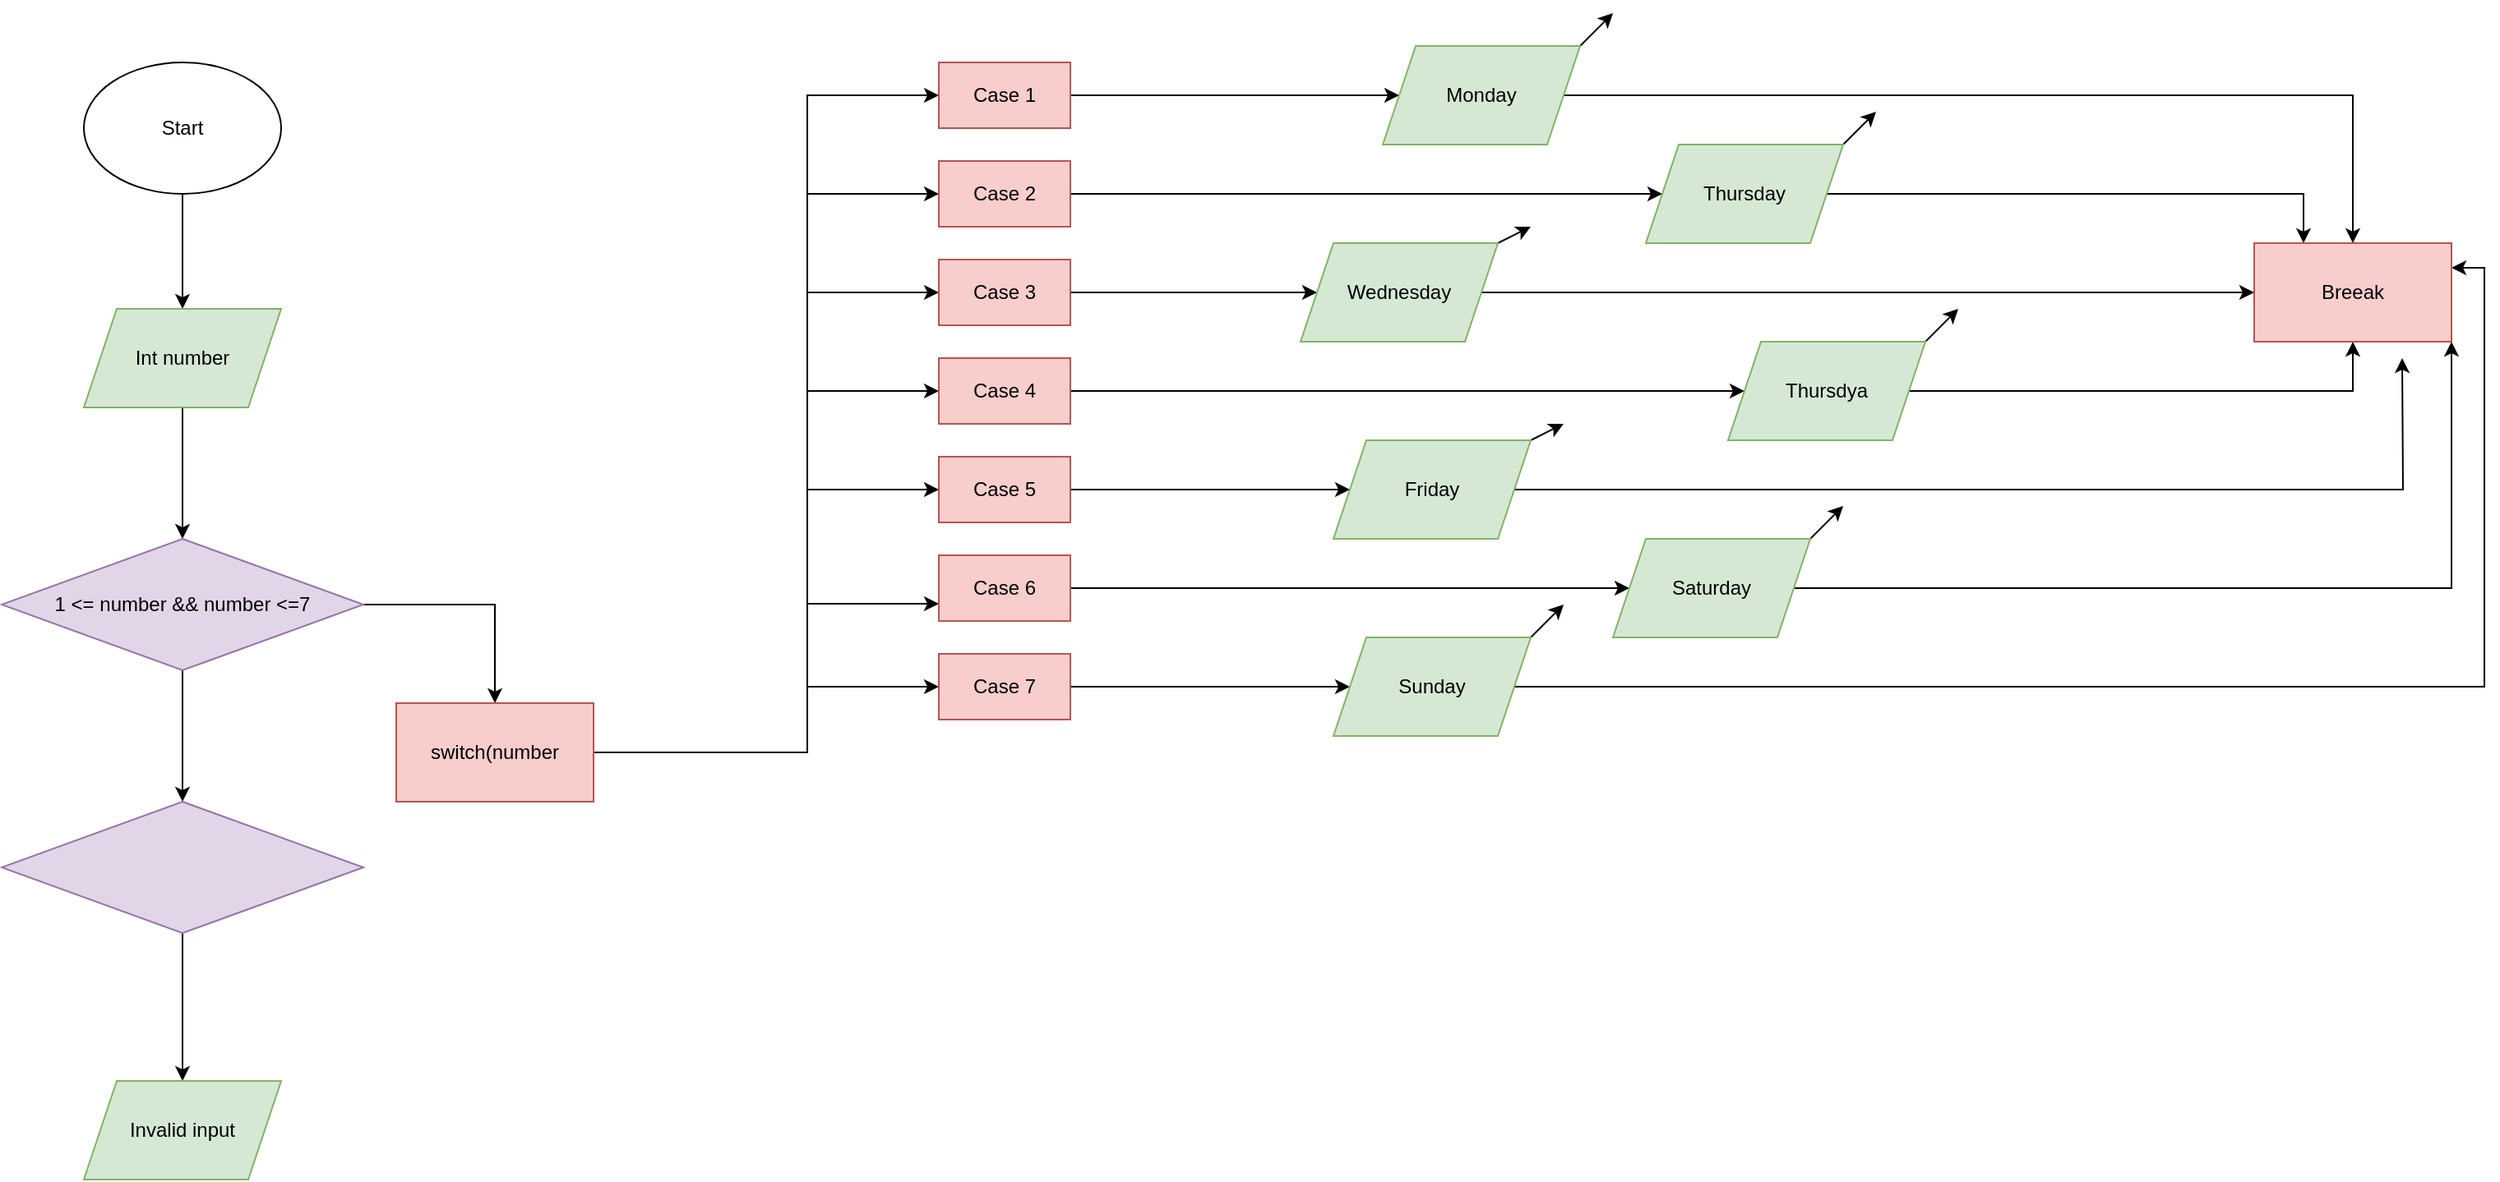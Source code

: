 <mxfile version="24.3.1" type="github">
  <diagram id="C5RBs43oDa-KdzZeNtuy" name="Page-1">
    <mxGraphModel dx="972" dy="505" grid="1" gridSize="10" guides="1" tooltips="1" connect="1" arrows="1" fold="1" page="1" pageScale="1" pageWidth="827" pageHeight="1169" math="0" shadow="0">
      <root>
        <mxCell id="WIyWlLk6GJQsqaUBKTNV-0" />
        <mxCell id="WIyWlLk6GJQsqaUBKTNV-1" parent="WIyWlLk6GJQsqaUBKTNV-0" />
        <mxCell id="QN7F65s4U3_cVk7geyvK-4" value="" style="edgeStyle=orthogonalEdgeStyle;rounded=0;orthogonalLoop=1;jettySize=auto;html=1;" parent="WIyWlLk6GJQsqaUBKTNV-1" source="QN7F65s4U3_cVk7geyvK-0" target="QN7F65s4U3_cVk7geyvK-3" edge="1">
          <mxGeometry relative="1" as="geometry" />
        </mxCell>
        <mxCell id="QN7F65s4U3_cVk7geyvK-0" value="Start" style="ellipse;whiteSpace=wrap;html=1;" parent="WIyWlLk6GJQsqaUBKTNV-1" vertex="1">
          <mxGeometry x="80" y="60" width="120" height="80" as="geometry" />
        </mxCell>
        <mxCell id="QN7F65s4U3_cVk7geyvK-6" value="" style="edgeStyle=orthogonalEdgeStyle;rounded=0;orthogonalLoop=1;jettySize=auto;html=1;" parent="WIyWlLk6GJQsqaUBKTNV-1" source="QN7F65s4U3_cVk7geyvK-3" target="QN7F65s4U3_cVk7geyvK-5" edge="1">
          <mxGeometry relative="1" as="geometry" />
        </mxCell>
        <mxCell id="QN7F65s4U3_cVk7geyvK-3" value="Int number" style="shape=parallelogram;perimeter=parallelogramPerimeter;whiteSpace=wrap;html=1;fixedSize=1;fillColor=#d5e8d4;strokeColor=#82b366;" parent="WIyWlLk6GJQsqaUBKTNV-1" vertex="1">
          <mxGeometry x="80" y="210" width="120" height="60" as="geometry" />
        </mxCell>
        <mxCell id="QN7F65s4U3_cVk7geyvK-8" value="" style="edgeStyle=orthogonalEdgeStyle;rounded=0;orthogonalLoop=1;jettySize=auto;html=1;" parent="WIyWlLk6GJQsqaUBKTNV-1" source="QN7F65s4U3_cVk7geyvK-5" target="QN7F65s4U3_cVk7geyvK-7" edge="1">
          <mxGeometry relative="1" as="geometry" />
        </mxCell>
        <mxCell id="VD_VaY40TmDgGrdJuSsM-19" value="" style="edgeStyle=orthogonalEdgeStyle;rounded=0;orthogonalLoop=1;jettySize=auto;html=1;" edge="1" parent="WIyWlLk6GJQsqaUBKTNV-1" source="QN7F65s4U3_cVk7geyvK-5" target="VD_VaY40TmDgGrdJuSsM-18">
          <mxGeometry relative="1" as="geometry" />
        </mxCell>
        <mxCell id="QN7F65s4U3_cVk7geyvK-5" value="1 &amp;lt;= number &amp;amp;&amp;amp; number &amp;lt;=7" style="rhombus;whiteSpace=wrap;html=1;fillColor=#e1d5e7;strokeColor=#9673a6;" parent="WIyWlLk6GJQsqaUBKTNV-1" vertex="1">
          <mxGeometry x="30" y="350" width="220" height="80" as="geometry" />
        </mxCell>
        <mxCell id="QN7F65s4U3_cVk7geyvK-12" style="edgeStyle=elbowEdgeStyle;rounded=0;orthogonalLoop=1;jettySize=auto;html=1;" parent="WIyWlLk6GJQsqaUBKTNV-1" source="QN7F65s4U3_cVk7geyvK-7" edge="1">
          <mxGeometry relative="1" as="geometry">
            <mxPoint x="600" y="80" as="targetPoint" />
            <Array as="points">
              <mxPoint x="520" y="230" />
              <mxPoint x="520" y="230" />
            </Array>
          </mxGeometry>
        </mxCell>
        <mxCell id="QN7F65s4U3_cVk7geyvK-7" value="switch(number" style="whiteSpace=wrap;html=1;fillColor=#f8cecc;strokeColor=#b85450;" parent="WIyWlLk6GJQsqaUBKTNV-1" vertex="1">
          <mxGeometry x="270" y="450" width="120" height="60" as="geometry" />
        </mxCell>
        <mxCell id="QN7F65s4U3_cVk7geyvK-16" value="" style="endArrow=classic;html=1;rounded=0;" parent="WIyWlLk6GJQsqaUBKTNV-1" edge="1">
          <mxGeometry width="50" height="50" relative="1" as="geometry">
            <mxPoint x="520" y="200" as="sourcePoint" />
            <mxPoint x="600" y="200" as="targetPoint" />
          </mxGeometry>
        </mxCell>
        <mxCell id="QN7F65s4U3_cVk7geyvK-18" value="" style="endArrow=classic;html=1;rounded=0;" parent="WIyWlLk6GJQsqaUBKTNV-1" edge="1">
          <mxGeometry width="50" height="50" relative="1" as="geometry">
            <mxPoint x="520" y="140" as="sourcePoint" />
            <mxPoint x="600" y="140" as="targetPoint" />
            <Array as="points">
              <mxPoint x="560" y="140" />
            </Array>
          </mxGeometry>
        </mxCell>
        <mxCell id="QN7F65s4U3_cVk7geyvK-19" value="" style="endArrow=classic;html=1;rounded=0;" parent="WIyWlLk6GJQsqaUBKTNV-1" edge="1">
          <mxGeometry width="50" height="50" relative="1" as="geometry">
            <mxPoint x="520" y="260" as="sourcePoint" />
            <mxPoint x="600" y="260" as="targetPoint" />
          </mxGeometry>
        </mxCell>
        <mxCell id="QN7F65s4U3_cVk7geyvK-20" value="" style="endArrow=classic;html=1;rounded=0;" parent="WIyWlLk6GJQsqaUBKTNV-1" edge="1">
          <mxGeometry width="50" height="50" relative="1" as="geometry">
            <mxPoint x="520" y="320" as="sourcePoint" />
            <mxPoint x="600" y="320" as="targetPoint" />
          </mxGeometry>
        </mxCell>
        <mxCell id="QN7F65s4U3_cVk7geyvK-21" value="" style="endArrow=classic;html=1;rounded=0;" parent="WIyWlLk6GJQsqaUBKTNV-1" edge="1">
          <mxGeometry width="50" height="50" relative="1" as="geometry">
            <mxPoint x="520" y="389.5" as="sourcePoint" />
            <mxPoint x="600" y="389.5" as="targetPoint" />
          </mxGeometry>
        </mxCell>
        <mxCell id="QN7F65s4U3_cVk7geyvK-22" value="" style="endArrow=classic;html=1;rounded=0;" parent="WIyWlLk6GJQsqaUBKTNV-1" edge="1">
          <mxGeometry width="50" height="50" relative="1" as="geometry">
            <mxPoint x="520" y="440" as="sourcePoint" />
            <mxPoint x="600" y="440" as="targetPoint" />
          </mxGeometry>
        </mxCell>
        <mxCell id="kw9ULltnJTTpe395-Ypx-10" value="" style="edgeStyle=orthogonalEdgeStyle;rounded=0;orthogonalLoop=1;jettySize=auto;html=1;" parent="WIyWlLk6GJQsqaUBKTNV-1" source="QN7F65s4U3_cVk7geyvK-23" target="kw9ULltnJTTpe395-Ypx-9" edge="1">
          <mxGeometry relative="1" as="geometry" />
        </mxCell>
        <mxCell id="QN7F65s4U3_cVk7geyvK-23" value="Case 1" style="rounded=0;whiteSpace=wrap;html=1;fillColor=#f8cecc;strokeColor=#b85450;" parent="WIyWlLk6GJQsqaUBKTNV-1" vertex="1">
          <mxGeometry x="600" y="60" width="80" height="40" as="geometry" />
        </mxCell>
        <mxCell id="kw9ULltnJTTpe395-Ypx-15" value="" style="edgeStyle=orthogonalEdgeStyle;rounded=0;orthogonalLoop=1;jettySize=auto;html=1;" parent="WIyWlLk6GJQsqaUBKTNV-1" source="kw9ULltnJTTpe395-Ypx-0" target="kw9ULltnJTTpe395-Ypx-14" edge="1">
          <mxGeometry relative="1" as="geometry" />
        </mxCell>
        <mxCell id="kw9ULltnJTTpe395-Ypx-0" value="Case 2" style="rounded=0;whiteSpace=wrap;html=1;fillColor=#f8cecc;strokeColor=#b85450;" parent="WIyWlLk6GJQsqaUBKTNV-1" vertex="1">
          <mxGeometry x="600" y="120" width="80" height="40" as="geometry" />
        </mxCell>
        <mxCell id="kw9ULltnJTTpe395-Ypx-17" value="" style="edgeStyle=orthogonalEdgeStyle;rounded=0;orthogonalLoop=1;jettySize=auto;html=1;" parent="WIyWlLk6GJQsqaUBKTNV-1" source="kw9ULltnJTTpe395-Ypx-3" target="kw9ULltnJTTpe395-Ypx-16" edge="1">
          <mxGeometry relative="1" as="geometry" />
        </mxCell>
        <mxCell id="kw9ULltnJTTpe395-Ypx-3" value="Case 3" style="rounded=0;whiteSpace=wrap;html=1;fillColor=#f8cecc;strokeColor=#b85450;" parent="WIyWlLk6GJQsqaUBKTNV-1" vertex="1">
          <mxGeometry x="600" y="180" width="80" height="40" as="geometry" />
        </mxCell>
        <mxCell id="kw9ULltnJTTpe395-Ypx-19" value="" style="edgeStyle=orthogonalEdgeStyle;rounded=0;orthogonalLoop=1;jettySize=auto;html=1;" parent="WIyWlLk6GJQsqaUBKTNV-1" source="kw9ULltnJTTpe395-Ypx-5" target="kw9ULltnJTTpe395-Ypx-18" edge="1">
          <mxGeometry relative="1" as="geometry" />
        </mxCell>
        <mxCell id="kw9ULltnJTTpe395-Ypx-5" value="Case 4" style="rounded=0;whiteSpace=wrap;html=1;fillColor=#f8cecc;strokeColor=#b85450;" parent="WIyWlLk6GJQsqaUBKTNV-1" vertex="1">
          <mxGeometry x="600" y="240" width="80" height="40" as="geometry" />
        </mxCell>
        <mxCell id="kw9ULltnJTTpe395-Ypx-21" value="" style="edgeStyle=orthogonalEdgeStyle;rounded=0;orthogonalLoop=1;jettySize=auto;html=1;" parent="WIyWlLk6GJQsqaUBKTNV-1" source="kw9ULltnJTTpe395-Ypx-6" target="kw9ULltnJTTpe395-Ypx-20" edge="1">
          <mxGeometry relative="1" as="geometry" />
        </mxCell>
        <mxCell id="kw9ULltnJTTpe395-Ypx-6" value="Case 5" style="rounded=0;whiteSpace=wrap;html=1;fillColor=#f8cecc;strokeColor=#b85450;" parent="WIyWlLk6GJQsqaUBKTNV-1" vertex="1">
          <mxGeometry x="600" y="300" width="80" height="40" as="geometry" />
        </mxCell>
        <mxCell id="kw9ULltnJTTpe395-Ypx-25" value="" style="edgeStyle=orthogonalEdgeStyle;rounded=0;orthogonalLoop=1;jettySize=auto;html=1;" parent="WIyWlLk6GJQsqaUBKTNV-1" source="kw9ULltnJTTpe395-Ypx-7" target="kw9ULltnJTTpe395-Ypx-24" edge="1">
          <mxGeometry relative="1" as="geometry" />
        </mxCell>
        <mxCell id="kw9ULltnJTTpe395-Ypx-7" value="Case 7" style="rounded=0;whiteSpace=wrap;html=1;fillColor=#f8cecc;strokeColor=#b85450;" parent="WIyWlLk6GJQsqaUBKTNV-1" vertex="1">
          <mxGeometry x="600" y="420" width="80" height="40" as="geometry" />
        </mxCell>
        <mxCell id="kw9ULltnJTTpe395-Ypx-23" value="" style="edgeStyle=orthogonalEdgeStyle;rounded=0;orthogonalLoop=1;jettySize=auto;html=1;" parent="WIyWlLk6GJQsqaUBKTNV-1" source="kw9ULltnJTTpe395-Ypx-8" target="kw9ULltnJTTpe395-Ypx-22" edge="1">
          <mxGeometry relative="1" as="geometry" />
        </mxCell>
        <mxCell id="kw9ULltnJTTpe395-Ypx-8" value="Case 6" style="rounded=0;whiteSpace=wrap;html=1;fillColor=#f8cecc;strokeColor=#b85450;" parent="WIyWlLk6GJQsqaUBKTNV-1" vertex="1">
          <mxGeometry x="600" y="360" width="80" height="40" as="geometry" />
        </mxCell>
        <mxCell id="VD_VaY40TmDgGrdJuSsM-6" style="rounded=0;orthogonalLoop=1;jettySize=auto;html=1;exitX=1;exitY=0;exitDx=0;exitDy=0;" edge="1" parent="WIyWlLk6GJQsqaUBKTNV-1" source="kw9ULltnJTTpe395-Ypx-9">
          <mxGeometry relative="1" as="geometry">
            <mxPoint x="1010" y="30" as="targetPoint" />
          </mxGeometry>
        </mxCell>
        <mxCell id="VD_VaY40TmDgGrdJuSsM-10" style="edgeStyle=orthogonalEdgeStyle;rounded=0;orthogonalLoop=1;jettySize=auto;html=1;entryX=0.5;entryY=0;entryDx=0;entryDy=0;" edge="1" parent="WIyWlLk6GJQsqaUBKTNV-1" source="kw9ULltnJTTpe395-Ypx-9" target="VD_VaY40TmDgGrdJuSsM-9">
          <mxGeometry relative="1" as="geometry" />
        </mxCell>
        <mxCell id="kw9ULltnJTTpe395-Ypx-9" value="Monday" style="shape=parallelogram;perimeter=parallelogramPerimeter;whiteSpace=wrap;html=1;fixedSize=1;fillColor=#d5e8d4;strokeColor=#82b366;rounded=0;" parent="WIyWlLk6GJQsqaUBKTNV-1" vertex="1">
          <mxGeometry x="870" y="50" width="120" height="60" as="geometry" />
        </mxCell>
        <mxCell id="VD_VaY40TmDgGrdJuSsM-5" style="rounded=0;orthogonalLoop=1;jettySize=auto;html=1;exitX=1;exitY=0;exitDx=0;exitDy=0;" edge="1" parent="WIyWlLk6GJQsqaUBKTNV-1" source="kw9ULltnJTTpe395-Ypx-14">
          <mxGeometry relative="1" as="geometry">
            <mxPoint x="1170" y="90" as="targetPoint" />
          </mxGeometry>
        </mxCell>
        <mxCell id="VD_VaY40TmDgGrdJuSsM-11" style="edgeStyle=orthogonalEdgeStyle;rounded=0;orthogonalLoop=1;jettySize=auto;html=1;entryX=0.25;entryY=0;entryDx=0;entryDy=0;" edge="1" parent="WIyWlLk6GJQsqaUBKTNV-1" source="kw9ULltnJTTpe395-Ypx-14" target="VD_VaY40TmDgGrdJuSsM-9">
          <mxGeometry relative="1" as="geometry" />
        </mxCell>
        <mxCell id="kw9ULltnJTTpe395-Ypx-14" value="Thursday" style="shape=parallelogram;perimeter=parallelogramPerimeter;whiteSpace=wrap;html=1;fixedSize=1;fillColor=#d5e8d4;strokeColor=#82b366;rounded=0;" parent="WIyWlLk6GJQsqaUBKTNV-1" vertex="1">
          <mxGeometry x="1030" y="110" width="120" height="60" as="geometry" />
        </mxCell>
        <mxCell id="VD_VaY40TmDgGrdJuSsM-4" style="rounded=0;orthogonalLoop=1;jettySize=auto;html=1;exitX=1;exitY=0;exitDx=0;exitDy=0;" edge="1" parent="WIyWlLk6GJQsqaUBKTNV-1" source="kw9ULltnJTTpe395-Ypx-16">
          <mxGeometry relative="1" as="geometry">
            <mxPoint x="960" y="160" as="targetPoint" />
            <Array as="points">
              <mxPoint x="960" y="160" />
            </Array>
          </mxGeometry>
        </mxCell>
        <mxCell id="VD_VaY40TmDgGrdJuSsM-12" style="edgeStyle=orthogonalEdgeStyle;rounded=0;orthogonalLoop=1;jettySize=auto;html=1;entryX=0;entryY=0.5;entryDx=0;entryDy=0;" edge="1" parent="WIyWlLk6GJQsqaUBKTNV-1" source="kw9ULltnJTTpe395-Ypx-16" target="VD_VaY40TmDgGrdJuSsM-9">
          <mxGeometry relative="1" as="geometry" />
        </mxCell>
        <mxCell id="kw9ULltnJTTpe395-Ypx-16" value="Wednesday" style="shape=parallelogram;perimeter=parallelogramPerimeter;whiteSpace=wrap;html=1;fixedSize=1;fillColor=#d5e8d4;strokeColor=#82b366;rounded=0;" parent="WIyWlLk6GJQsqaUBKTNV-1" vertex="1">
          <mxGeometry x="820" y="170" width="120" height="60" as="geometry" />
        </mxCell>
        <mxCell id="VD_VaY40TmDgGrdJuSsM-3" style="rounded=0;orthogonalLoop=1;jettySize=auto;html=1;exitX=1;exitY=0;exitDx=0;exitDy=0;" edge="1" parent="WIyWlLk6GJQsqaUBKTNV-1" source="kw9ULltnJTTpe395-Ypx-18">
          <mxGeometry relative="1" as="geometry">
            <mxPoint x="1220" y="210" as="targetPoint" />
          </mxGeometry>
        </mxCell>
        <mxCell id="VD_VaY40TmDgGrdJuSsM-13" style="edgeStyle=orthogonalEdgeStyle;rounded=0;orthogonalLoop=1;jettySize=auto;html=1;entryX=0.5;entryY=1;entryDx=0;entryDy=0;" edge="1" parent="WIyWlLk6GJQsqaUBKTNV-1" source="kw9ULltnJTTpe395-Ypx-18" target="VD_VaY40TmDgGrdJuSsM-9">
          <mxGeometry relative="1" as="geometry" />
        </mxCell>
        <mxCell id="kw9ULltnJTTpe395-Ypx-18" value="Thursdya" style="shape=parallelogram;perimeter=parallelogramPerimeter;whiteSpace=wrap;html=1;fixedSize=1;fillColor=#d5e8d4;strokeColor=#82b366;rounded=0;" parent="WIyWlLk6GJQsqaUBKTNV-1" vertex="1">
          <mxGeometry x="1080" y="230" width="120" height="60" as="geometry" />
        </mxCell>
        <mxCell id="VD_VaY40TmDgGrdJuSsM-2" style="rounded=0;orthogonalLoop=1;jettySize=auto;html=1;exitX=1;exitY=0;exitDx=0;exitDy=0;" edge="1" parent="WIyWlLk6GJQsqaUBKTNV-1" source="kw9ULltnJTTpe395-Ypx-20">
          <mxGeometry relative="1" as="geometry">
            <mxPoint x="980" y="280" as="targetPoint" />
          </mxGeometry>
        </mxCell>
        <mxCell id="VD_VaY40TmDgGrdJuSsM-14" style="edgeStyle=orthogonalEdgeStyle;rounded=0;orthogonalLoop=1;jettySize=auto;html=1;" edge="1" parent="WIyWlLk6GJQsqaUBKTNV-1" source="kw9ULltnJTTpe395-Ypx-20">
          <mxGeometry relative="1" as="geometry">
            <mxPoint x="1490" y="240" as="targetPoint" />
          </mxGeometry>
        </mxCell>
        <mxCell id="kw9ULltnJTTpe395-Ypx-20" value="Friday" style="shape=parallelogram;perimeter=parallelogramPerimeter;whiteSpace=wrap;html=1;fixedSize=1;fillColor=#d5e8d4;strokeColor=#82b366;rounded=0;" parent="WIyWlLk6GJQsqaUBKTNV-1" vertex="1">
          <mxGeometry x="840" y="290" width="120" height="60" as="geometry" />
        </mxCell>
        <mxCell id="VD_VaY40TmDgGrdJuSsM-1" style="rounded=0;orthogonalLoop=1;jettySize=auto;html=1;exitX=1;exitY=0;exitDx=0;exitDy=0;" edge="1" parent="WIyWlLk6GJQsqaUBKTNV-1" source="kw9ULltnJTTpe395-Ypx-22">
          <mxGeometry relative="1" as="geometry">
            <mxPoint x="1150" y="330" as="targetPoint" />
          </mxGeometry>
        </mxCell>
        <mxCell id="VD_VaY40TmDgGrdJuSsM-17" style="edgeStyle=orthogonalEdgeStyle;rounded=0;orthogonalLoop=1;jettySize=auto;html=1;entryX=1;entryY=1;entryDx=0;entryDy=0;" edge="1" parent="WIyWlLk6GJQsqaUBKTNV-1" source="kw9ULltnJTTpe395-Ypx-22" target="VD_VaY40TmDgGrdJuSsM-9">
          <mxGeometry relative="1" as="geometry" />
        </mxCell>
        <mxCell id="kw9ULltnJTTpe395-Ypx-22" value="Saturday" style="shape=parallelogram;perimeter=parallelogramPerimeter;whiteSpace=wrap;html=1;fixedSize=1;fillColor=#d5e8d4;strokeColor=#82b366;rounded=0;" parent="WIyWlLk6GJQsqaUBKTNV-1" vertex="1">
          <mxGeometry x="1010" y="350" width="120" height="60" as="geometry" />
        </mxCell>
        <mxCell id="VD_VaY40TmDgGrdJuSsM-0" style="rounded=0;orthogonalLoop=1;jettySize=auto;html=1;exitX=1;exitY=0;exitDx=0;exitDy=0;" edge="1" parent="WIyWlLk6GJQsqaUBKTNV-1" source="kw9ULltnJTTpe395-Ypx-24">
          <mxGeometry relative="1" as="geometry">
            <mxPoint x="980" y="390" as="targetPoint" />
          </mxGeometry>
        </mxCell>
        <mxCell id="VD_VaY40TmDgGrdJuSsM-16" style="edgeStyle=orthogonalEdgeStyle;rounded=0;orthogonalLoop=1;jettySize=auto;html=1;entryX=1;entryY=0.25;entryDx=0;entryDy=0;" edge="1" parent="WIyWlLk6GJQsqaUBKTNV-1" source="kw9ULltnJTTpe395-Ypx-24" target="VD_VaY40TmDgGrdJuSsM-9">
          <mxGeometry relative="1" as="geometry" />
        </mxCell>
        <mxCell id="kw9ULltnJTTpe395-Ypx-24" value="Sunday" style="shape=parallelogram;perimeter=parallelogramPerimeter;whiteSpace=wrap;html=1;fixedSize=1;fillColor=#d5e8d4;strokeColor=#82b366;rounded=0;" parent="WIyWlLk6GJQsqaUBKTNV-1" vertex="1">
          <mxGeometry x="840" y="410" width="120" height="60" as="geometry" />
        </mxCell>
        <mxCell id="VD_VaY40TmDgGrdJuSsM-9" value="Breeak" style="rounded=0;whiteSpace=wrap;html=1;fillColor=#f8cecc;strokeColor=#b85450;" vertex="1" parent="WIyWlLk6GJQsqaUBKTNV-1">
          <mxGeometry x="1400" y="170" width="120" height="60" as="geometry" />
        </mxCell>
        <mxCell id="VD_VaY40TmDgGrdJuSsM-21" value="" style="edgeStyle=orthogonalEdgeStyle;rounded=0;orthogonalLoop=1;jettySize=auto;html=1;" edge="1" parent="WIyWlLk6GJQsqaUBKTNV-1" source="VD_VaY40TmDgGrdJuSsM-18" target="VD_VaY40TmDgGrdJuSsM-20">
          <mxGeometry relative="1" as="geometry" />
        </mxCell>
        <mxCell id="VD_VaY40TmDgGrdJuSsM-18" value="" style="rhombus;whiteSpace=wrap;html=1;fillColor=#e1d5e7;strokeColor=#9673a6;" vertex="1" parent="WIyWlLk6GJQsqaUBKTNV-1">
          <mxGeometry x="30" y="510" width="220" height="80" as="geometry" />
        </mxCell>
        <mxCell id="VD_VaY40TmDgGrdJuSsM-20" value="Invalid input" style="shape=parallelogram;perimeter=parallelogramPerimeter;whiteSpace=wrap;html=1;fixedSize=1;fillColor=#d5e8d4;strokeColor=#82b366;" vertex="1" parent="WIyWlLk6GJQsqaUBKTNV-1">
          <mxGeometry x="80" y="680" width="120" height="60" as="geometry" />
        </mxCell>
      </root>
    </mxGraphModel>
  </diagram>
</mxfile>
